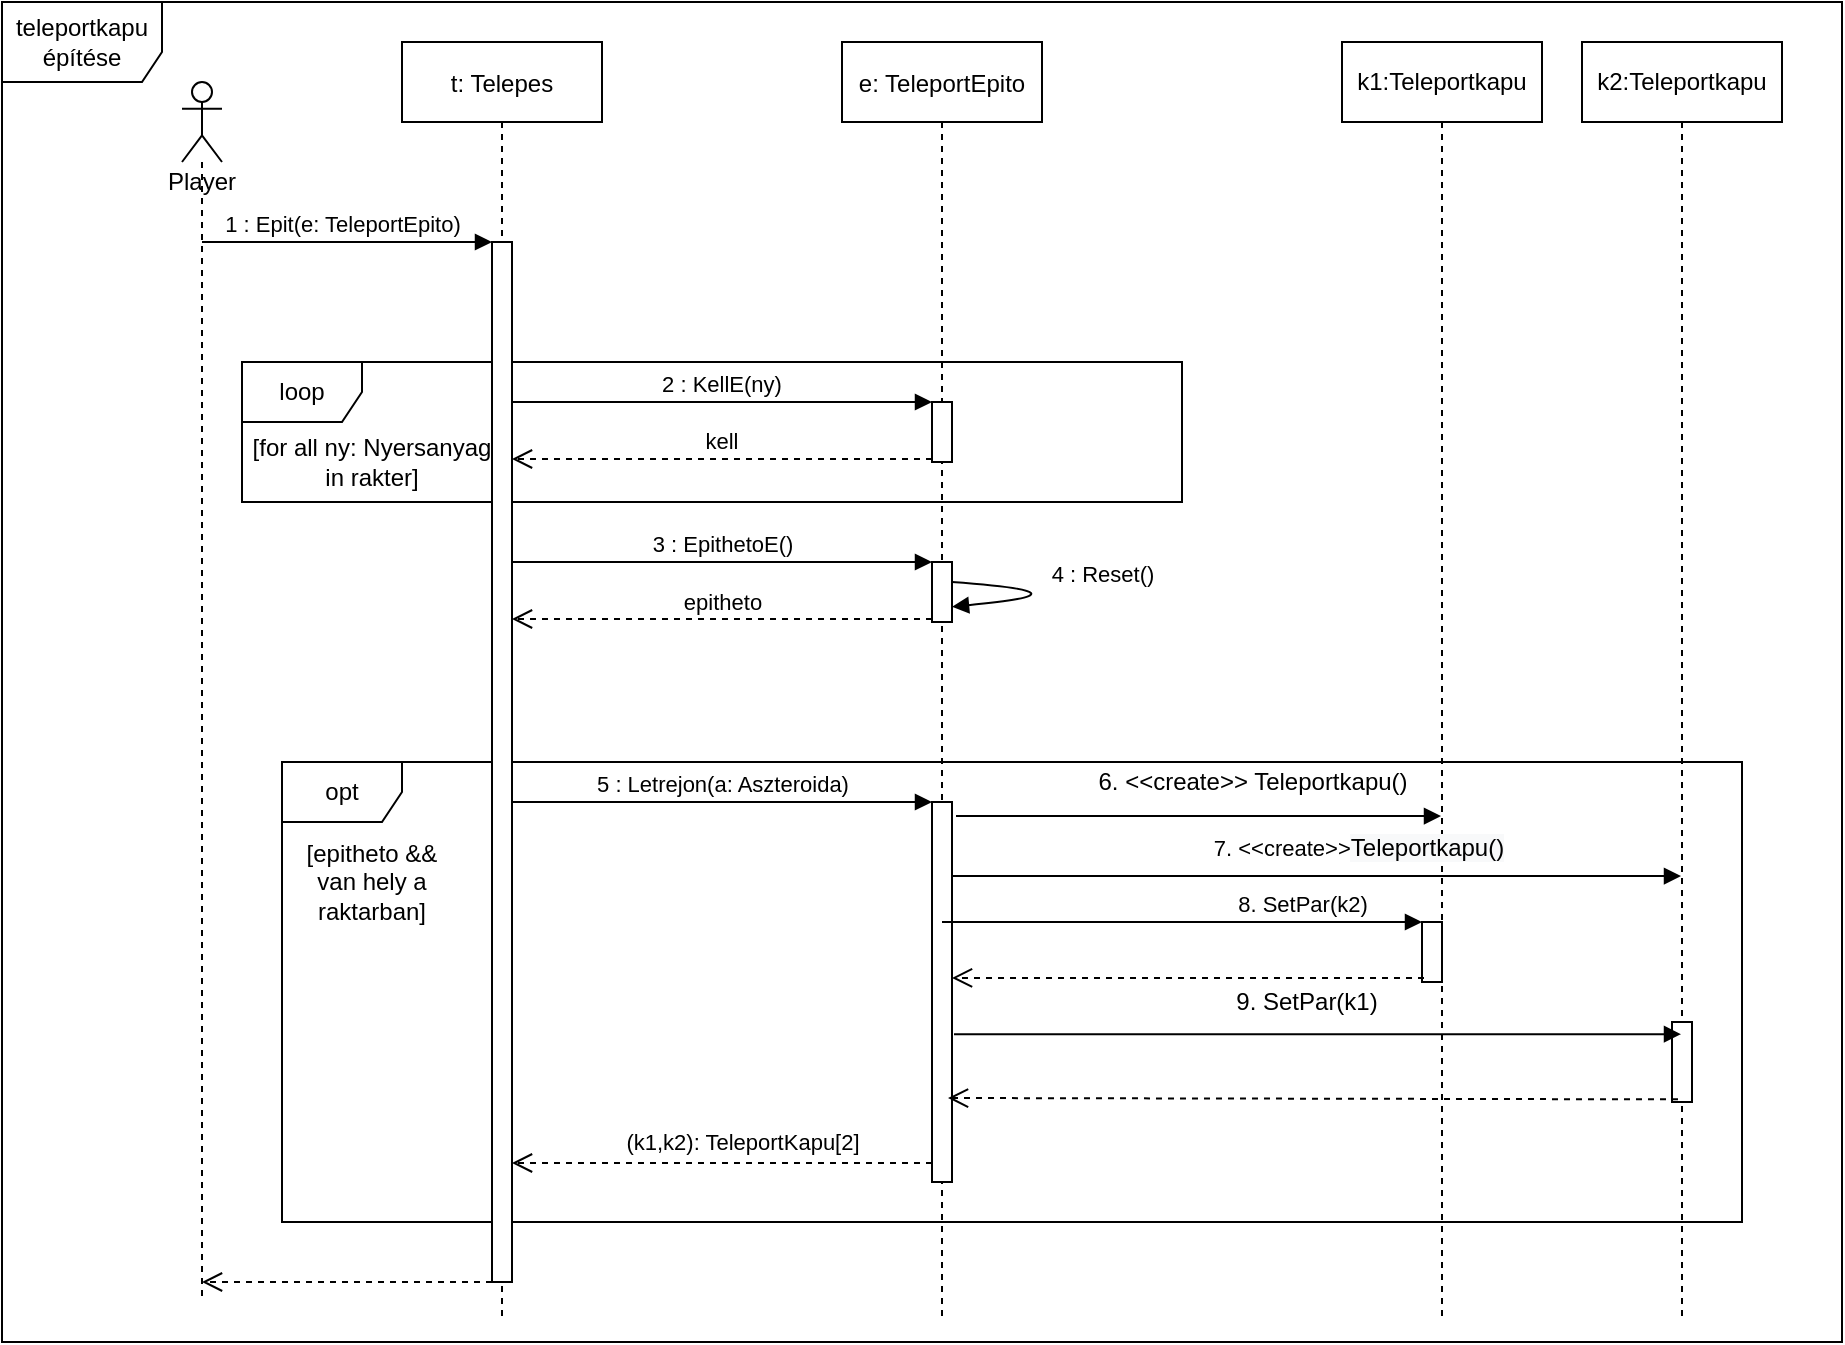 <mxfile version="14.4.4" type="github" pages="2">
  <diagram id="UfEcpHCbDVrySbEqps7D" name="Page-2">
    <mxGraphModel dx="2436" dy="437" grid="1" gridSize="10" guides="1" tooltips="1" connect="1" arrows="1" fold="1" page="1" pageScale="1" pageWidth="1654" pageHeight="1169" math="0" shadow="0">
      <root>
        <mxCell id="_W0hZLIVAOP-aF1G-cph-0" />
        <mxCell id="_W0hZLIVAOP-aF1G-cph-1" parent="_W0hZLIVAOP-aF1G-cph-0" />
        <mxCell id="WyK5ILOvFsa9TS53uxQq-0" value="teleportkapu építése" style="shape=umlFrame;whiteSpace=wrap;html=1;width=80;height=40;" parent="_W0hZLIVAOP-aF1G-cph-1" vertex="1">
          <mxGeometry x="-80" width="920" height="670" as="geometry" />
        </mxCell>
        <mxCell id="_W0hZLIVAOP-aF1G-cph-2" value="opt" style="shape=umlFrame;whiteSpace=wrap;html=1;" parent="_W0hZLIVAOP-aF1G-cph-1" vertex="1">
          <mxGeometry x="60" y="380" width="730" height="230" as="geometry" />
        </mxCell>
        <mxCell id="_W0hZLIVAOP-aF1G-cph-3" value="3 : EpithetoE()" style="html=1;verticalAlign=bottom;endArrow=block;entryX=0;entryY=0;" parent="_W0hZLIVAOP-aF1G-cph-1" source="_W0hZLIVAOP-aF1G-cph-6" target="_W0hZLIVAOP-aF1G-cph-11" edge="1">
          <mxGeometry relative="1" as="geometry">
            <mxPoint x="170" y="260" as="sourcePoint" />
          </mxGeometry>
        </mxCell>
        <mxCell id="_W0hZLIVAOP-aF1G-cph-4" value="loop" style="shape=umlFrame;whiteSpace=wrap;html=1;" parent="_W0hZLIVAOP-aF1G-cph-1" vertex="1">
          <mxGeometry x="40" y="180" width="470" height="70" as="geometry" />
        </mxCell>
        <mxCell id="_W0hZLIVAOP-aF1G-cph-5" value="t: Telepes" style="shape=umlLifeline;perimeter=lifelinePerimeter;container=1;collapsible=0;recursiveResize=0;rounded=0;shadow=0;strokeWidth=1;" parent="_W0hZLIVAOP-aF1G-cph-1" vertex="1">
          <mxGeometry x="120" y="20" width="100" height="640" as="geometry" />
        </mxCell>
        <mxCell id="_W0hZLIVAOP-aF1G-cph-6" value="" style="html=1;points=[];perimeter=orthogonalPerimeter;" parent="_W0hZLIVAOP-aF1G-cph-5" vertex="1">
          <mxGeometry x="45" y="100" width="10" height="520" as="geometry" />
        </mxCell>
        <mxCell id="_W0hZLIVAOP-aF1G-cph-10" value="e: TeleportEpito" style="shape=umlLifeline;perimeter=lifelinePerimeter;container=1;collapsible=0;recursiveResize=0;rounded=0;shadow=0;strokeWidth=1;" parent="_W0hZLIVAOP-aF1G-cph-1" vertex="1">
          <mxGeometry x="340" y="20" width="100" height="640" as="geometry" />
        </mxCell>
        <mxCell id="_W0hZLIVAOP-aF1G-cph-11" value="" style="html=1;points=[];perimeter=orthogonalPerimeter;" parent="_W0hZLIVAOP-aF1G-cph-10" vertex="1">
          <mxGeometry x="45" y="260" width="10" height="30" as="geometry" />
        </mxCell>
        <mxCell id="_W0hZLIVAOP-aF1G-cph-12" value="" style="points=[];perimeter=orthogonalPerimeter;rounded=0;shadow=0;strokeWidth=1;" parent="_W0hZLIVAOP-aF1G-cph-10" vertex="1">
          <mxGeometry x="45" y="180" width="10" height="30" as="geometry" />
        </mxCell>
        <mxCell id="_W0hZLIVAOP-aF1G-cph-15" value="" style="html=1;points=[];perimeter=orthogonalPerimeter;" parent="_W0hZLIVAOP-aF1G-cph-10" vertex="1">
          <mxGeometry x="45" y="380" width="10" height="190" as="geometry" />
        </mxCell>
        <mxCell id="_W0hZLIVAOP-aF1G-cph-16" value="kell" style="verticalAlign=bottom;endArrow=open;dashed=1;endSize=8;exitX=0;exitY=0.95;shadow=0;strokeWidth=1;" parent="_W0hZLIVAOP-aF1G-cph-1" source="_W0hZLIVAOP-aF1G-cph-12" target="_W0hZLIVAOP-aF1G-cph-6" edge="1">
          <mxGeometry relative="1" as="geometry">
            <mxPoint x="275" y="236" as="targetPoint" />
          </mxGeometry>
        </mxCell>
        <mxCell id="_W0hZLIVAOP-aF1G-cph-17" value="2 : KellE(ny)" style="verticalAlign=bottom;endArrow=block;entryX=0;entryY=0;shadow=0;strokeWidth=1;" parent="_W0hZLIVAOP-aF1G-cph-1" source="_W0hZLIVAOP-aF1G-cph-6" target="_W0hZLIVAOP-aF1G-cph-12" edge="1">
          <mxGeometry relative="1" as="geometry">
            <mxPoint x="275" y="160" as="sourcePoint" />
            <Array as="points" />
          </mxGeometry>
        </mxCell>
        <mxCell id="_W0hZLIVAOP-aF1G-cph-18" value="[for all ny: Nyersanyag in rakter]" style="text;html=1;strokeColor=none;fillColor=none;align=center;verticalAlign=middle;whiteSpace=wrap;rounded=0;" parent="_W0hZLIVAOP-aF1G-cph-1" vertex="1">
          <mxGeometry x="40" y="220" width="130" height="20" as="geometry" />
        </mxCell>
        <mxCell id="_W0hZLIVAOP-aF1G-cph-19" value="[epitheto &amp;amp;&amp;amp; van hely a raktarban]" style="text;html=1;strokeColor=none;fillColor=none;align=center;verticalAlign=middle;whiteSpace=wrap;rounded=0;" parent="_W0hZLIVAOP-aF1G-cph-1" vertex="1">
          <mxGeometry x="70" y="430" width="70" height="20" as="geometry" />
        </mxCell>
        <mxCell id="_W0hZLIVAOP-aF1G-cph-20" value="epitheto" style="html=1;verticalAlign=bottom;endArrow=open;dashed=1;endSize=8;exitX=0;exitY=0.95;" parent="_W0hZLIVAOP-aF1G-cph-1" source="_W0hZLIVAOP-aF1G-cph-11" target="_W0hZLIVAOP-aF1G-cph-6" edge="1">
          <mxGeometry relative="1" as="geometry">
            <mxPoint x="170" y="279" as="targetPoint" />
          </mxGeometry>
        </mxCell>
        <mxCell id="_W0hZLIVAOP-aF1G-cph-23" value="1 : Epit(e: TeleportEpito)" style="verticalAlign=bottom;startArrow=none;endArrow=block;startSize=8;shadow=0;strokeWidth=1;startFill=0;" parent="_W0hZLIVAOP-aF1G-cph-1" source="oPYK4GuPaLemkLElQahe-0" edge="1">
          <mxGeometry x="-0.03" relative="1" as="geometry">
            <mxPoint x="60" y="120" as="sourcePoint" />
            <mxPoint x="165" y="120" as="targetPoint" />
            <mxPoint as="offset" />
          </mxGeometry>
        </mxCell>
        <mxCell id="_W0hZLIVAOP-aF1G-cph-26" value="" style="html=1;verticalAlign=bottom;endArrow=open;dashed=1;endSize=8;" parent="_W0hZLIVAOP-aF1G-cph-1" source="_W0hZLIVAOP-aF1G-cph-6" edge="1">
          <mxGeometry relative="1" as="geometry">
            <mxPoint x="166" y="759" as="sourcePoint" />
            <mxPoint x="20" y="640" as="targetPoint" />
            <Array as="points">
              <mxPoint x="120" y="640" />
              <mxPoint x="90" y="640" />
              <mxPoint x="60" y="640" />
            </Array>
          </mxGeometry>
        </mxCell>
        <mxCell id="_W0hZLIVAOP-aF1G-cph-29" value="5 : Letrejon(a: Aszteroida)" style="html=1;verticalAlign=bottom;endArrow=block;entryX=0;entryY=0;" parent="_W0hZLIVAOP-aF1G-cph-1" source="_W0hZLIVAOP-aF1G-cph-6" target="_W0hZLIVAOP-aF1G-cph-15" edge="1">
          <mxGeometry relative="1" as="geometry">
            <mxPoint x="315" y="600" as="sourcePoint" />
          </mxGeometry>
        </mxCell>
        <mxCell id="_W0hZLIVAOP-aF1G-cph-30" value="" style="html=1;verticalAlign=bottom;endArrow=open;dashed=1;endSize=8;exitX=0;exitY=0.95;" parent="_W0hZLIVAOP-aF1G-cph-1" source="_W0hZLIVAOP-aF1G-cph-15" target="_W0hZLIVAOP-aF1G-cph-6" edge="1">
          <mxGeometry relative="1" as="geometry">
            <mxPoint x="315" y="676" as="targetPoint" />
          </mxGeometry>
        </mxCell>
        <mxCell id="nn06zfq0ZJ4uP89F7FBS-0" value="(k1,k2): TeleportKapu[2]" style="edgeLabel;html=1;align=center;verticalAlign=middle;resizable=0;points=[];" parent="_W0hZLIVAOP-aF1G-cph-30" vertex="1" connectable="0">
          <mxGeometry x="-0.2" y="-3" relative="1" as="geometry">
            <mxPoint x="-11" y="-7.5" as="offset" />
          </mxGeometry>
        </mxCell>
        <mxCell id="_W0hZLIVAOP-aF1G-cph-36" value="k1:Teleportkapu" style="shape=umlLifeline;perimeter=lifelinePerimeter;whiteSpace=wrap;html=1;container=1;collapsible=0;recursiveResize=0;outlineConnect=0;" parent="_W0hZLIVAOP-aF1G-cph-1" vertex="1">
          <mxGeometry x="590" y="20" width="100" height="640" as="geometry" />
        </mxCell>
        <mxCell id="YBy19fuPowj5wB9xkvR2-2" value="" style="html=1;points=[];perimeter=orthogonalPerimeter;" parent="_W0hZLIVAOP-aF1G-cph-36" vertex="1">
          <mxGeometry x="40" y="440" width="10" height="30" as="geometry" />
        </mxCell>
        <mxCell id="_W0hZLIVAOP-aF1G-cph-37" value="k2:Teleportkapu" style="shape=umlLifeline;perimeter=lifelinePerimeter;whiteSpace=wrap;html=1;container=1;collapsible=0;recursiveResize=0;outlineConnect=0;" parent="_W0hZLIVAOP-aF1G-cph-1" vertex="1">
          <mxGeometry x="710" y="20" width="100" height="640" as="geometry" />
        </mxCell>
        <mxCell id="YBy19fuPowj5wB9xkvR2-1" value="" style="html=1;points=[];perimeter=orthogonalPerimeter;" parent="_W0hZLIVAOP-aF1G-cph-37" vertex="1">
          <mxGeometry x="45" y="490" width="10" height="40" as="geometry" />
        </mxCell>
        <mxCell id="_W0hZLIVAOP-aF1G-cph-38" value="" style="html=1;verticalAlign=bottom;endArrow=block;" parent="_W0hZLIVAOP-aF1G-cph-1" edge="1">
          <mxGeometry x="0.079" y="10" width="80" relative="1" as="geometry">
            <mxPoint x="390" y="460" as="sourcePoint" />
            <mxPoint x="630" y="460.0" as="targetPoint" />
            <mxPoint as="offset" />
          </mxGeometry>
        </mxCell>
        <mxCell id="_W0hZLIVAOP-aF1G-cph-39" value="8. SetPar(k2)" style="html=1;verticalAlign=bottom;endArrow=block;exitX=1.1;exitY=0.611;exitDx=0;exitDy=0;exitPerimeter=0;" parent="_W0hZLIVAOP-aF1G-cph-1" source="_W0hZLIVAOP-aF1G-cph-15" target="_W0hZLIVAOP-aF1G-cph-37" edge="1">
          <mxGeometry x="-0.043" y="56" width="80" relative="1" as="geometry">
            <mxPoint x="400" y="440" as="sourcePoint" />
            <mxPoint x="659.5" y="440" as="targetPoint" />
            <mxPoint as="offset" />
          </mxGeometry>
        </mxCell>
        <mxCell id="_W0hZLIVAOP-aF1G-cph-40" value="9. SetPar(k1)" style="text;html=1;align=center;verticalAlign=middle;resizable=0;points=[];autosize=1;" parent="_W0hZLIVAOP-aF1G-cph-1" vertex="1">
          <mxGeometry x="527" y="490" width="90" height="20" as="geometry" />
        </mxCell>
        <mxCell id="_W0hZLIVAOP-aF1G-cph-41" value="4 : Reset()" style="html=1;verticalAlign=bottom;endArrow=block;exitX=0.55;exitY=0.289;exitDx=0;exitDy=0;exitPerimeter=0;entryX=1;entryY=0.733;entryDx=0;entryDy=0;entryPerimeter=0;curved=1;" parent="_W0hZLIVAOP-aF1G-cph-1" edge="1">
          <mxGeometry relative="1" as="geometry">
            <mxPoint x="395" y="290.0" as="sourcePoint" />
            <mxPoint x="395" y="302.35" as="targetPoint" />
            <Array as="points">
              <mxPoint x="470" y="295.36" />
            </Array>
          </mxGeometry>
        </mxCell>
        <mxCell id="_W0hZLIVAOP-aF1G-cph-44" value="" style="html=1;verticalAlign=bottom;endArrow=block;exitX=1.2;exitY=0.037;exitDx=0;exitDy=0;exitPerimeter=0;" parent="_W0hZLIVAOP-aF1G-cph-1" source="_W0hZLIVAOP-aF1G-cph-15" target="_W0hZLIVAOP-aF1G-cph-36" edge="1">
          <mxGeometry x="0.079" y="10" width="80" relative="1" as="geometry">
            <mxPoint x="400" y="411" as="sourcePoint" />
            <mxPoint x="641.02" y="402.01" as="targetPoint" />
            <mxPoint as="offset" />
          </mxGeometry>
        </mxCell>
        <mxCell id="_W0hZLIVAOP-aF1G-cph-45" value="7. &amp;lt;&amp;lt;create&amp;gt;&amp;gt;&lt;span style=&quot;font-size: 12px ; background-color: rgb(248 , 249 , 250)&quot;&gt;Teleportkapu()&lt;/span&gt;" style="html=1;verticalAlign=bottom;endArrow=block;exitX=1;exitY=0.195;exitDx=0;exitDy=0;exitPerimeter=0;" parent="_W0hZLIVAOP-aF1G-cph-1" source="_W0hZLIVAOP-aF1G-cph-15" target="_W0hZLIVAOP-aF1G-cph-37" edge="1">
          <mxGeometry x="0.11" y="5" width="80" relative="1" as="geometry">
            <mxPoint x="401" y="425" as="sourcePoint" />
            <mxPoint x="766.5" y="429" as="targetPoint" />
            <mxPoint as="offset" />
          </mxGeometry>
        </mxCell>
        <mxCell id="oPYK4GuPaLemkLElQahe-0" value="Player" style="shape=umlLifeline;participant=umlActor;perimeter=lifelinePerimeter;whiteSpace=wrap;html=1;container=1;collapsible=0;recursiveResize=0;verticalAlign=top;spacingTop=36;outlineConnect=0;" parent="_W0hZLIVAOP-aF1G-cph-1" vertex="1">
          <mxGeometry x="10" y="40" width="20" height="610" as="geometry" />
        </mxCell>
        <mxCell id="YBy19fuPowj5wB9xkvR2-3" value="" style="html=1;verticalAlign=bottom;endArrow=open;dashed=1;endSize=8;exitX=0.1;exitY=0.933;exitDx=0;exitDy=0;exitPerimeter=0;" parent="_W0hZLIVAOP-aF1G-cph-1" source="YBy19fuPowj5wB9xkvR2-2" target="_W0hZLIVAOP-aF1G-cph-15" edge="1">
          <mxGeometry relative="1" as="geometry">
            <mxPoint x="785" y="440" as="sourcePoint" />
            <mxPoint x="400" y="488" as="targetPoint" />
          </mxGeometry>
        </mxCell>
        <mxCell id="YBy19fuPowj5wB9xkvR2-4" value="" style="html=1;verticalAlign=bottom;endArrow=open;dashed=1;endSize=8;entryX=0.53;entryY=0.825;entryDx=0;entryDy=0;entryPerimeter=0;exitX=0.3;exitY=0.967;exitDx=0;exitDy=0;exitPerimeter=0;" parent="_W0hZLIVAOP-aF1G-cph-1" source="YBy19fuPowj5wB9xkvR2-1" target="_W0hZLIVAOP-aF1G-cph-10" edge="1">
          <mxGeometry relative="1" as="geometry">
            <mxPoint x="630" y="540" as="sourcePoint" />
            <mxPoint x="390" y="541.93" as="targetPoint" />
          </mxGeometry>
        </mxCell>
        <mxCell id="YBy19fuPowj5wB9xkvR2-5" value="6. &amp;lt;&amp;lt;create&amp;gt;&amp;gt; Teleportkapu()" style="text;html=1;align=center;verticalAlign=middle;resizable=0;points=[];autosize=1;" parent="_W0hZLIVAOP-aF1G-cph-1" vertex="1">
          <mxGeometry x="460" y="380" width="170" height="20" as="geometry" />
        </mxCell>
      </root>
    </mxGraphModel>
  </diagram>
  <diagram id="e0D1zMPyesW4Om_QQEkk" name="RÉGI">
    <mxGraphModel dx="1662" dy="794" grid="1" gridSize="10" guides="1" tooltips="1" connect="1" arrows="1" fold="1" page="1" pageScale="1" pageWidth="1654" pageHeight="1169" math="0" shadow="0">
      <root>
        <mxCell id="0" />
        <mxCell id="1" parent="0" />
        <mxCell id="oiaefqIDaloyJVjSFk9S-1" value="opt" style="shape=umlFrame;whiteSpace=wrap;html=1;" parent="1" vertex="1">
          <mxGeometry x="30" y="380" width="810" height="220" as="geometry" />
        </mxCell>
        <mxCell id="oiaefqIDaloyJVjSFk9S-2" value="3 : EpithetoE()" style="html=1;verticalAlign=bottom;endArrow=block;entryX=0;entryY=0;" parent="1" source="oiaefqIDaloyJVjSFk9S-5" target="oiaefqIDaloyJVjSFk9S-12" edge="1">
          <mxGeometry relative="1" as="geometry">
            <mxPoint x="170" y="260" as="sourcePoint" />
          </mxGeometry>
        </mxCell>
        <mxCell id="oiaefqIDaloyJVjSFk9S-3" value="loop" style="shape=umlFrame;whiteSpace=wrap;html=1;" parent="1" vertex="1">
          <mxGeometry x="40" y="180" width="470" height="70" as="geometry" />
        </mxCell>
        <mxCell id="oiaefqIDaloyJVjSFk9S-4" value="t: Telepes" style="shape=umlLifeline;perimeter=lifelinePerimeter;container=1;collapsible=0;recursiveResize=0;rounded=0;shadow=0;strokeWidth=1;" parent="1" vertex="1">
          <mxGeometry x="120" y="20" width="100" height="820" as="geometry" />
        </mxCell>
        <mxCell id="oiaefqIDaloyJVjSFk9S-5" value="" style="html=1;points=[];perimeter=orthogonalPerimeter;" parent="oiaefqIDaloyJVjSFk9S-4" vertex="1">
          <mxGeometry x="45" y="110" width="10" height="510" as="geometry" />
        </mxCell>
        <mxCell id="oiaefqIDaloyJVjSFk9S-11" value="e: TeleportEpito" style="shape=umlLifeline;perimeter=lifelinePerimeter;container=1;collapsible=0;recursiveResize=0;rounded=0;shadow=0;strokeWidth=1;" parent="1" vertex="1">
          <mxGeometry x="340" y="20" width="100" height="800" as="geometry" />
        </mxCell>
        <mxCell id="oiaefqIDaloyJVjSFk9S-12" value="" style="html=1;points=[];perimeter=orthogonalPerimeter;" parent="oiaefqIDaloyJVjSFk9S-11" vertex="1">
          <mxGeometry x="45" y="260" width="10" height="30" as="geometry" />
        </mxCell>
        <mxCell id="oiaefqIDaloyJVjSFk9S-13" value="" style="points=[];perimeter=orthogonalPerimeter;rounded=0;shadow=0;strokeWidth=1;" parent="oiaefqIDaloyJVjSFk9S-11" vertex="1">
          <mxGeometry x="45" y="180" width="10" height="30" as="geometry" />
        </mxCell>
        <mxCell id="oiaefqIDaloyJVjSFk9S-14" value="" style="html=1;points=[];perimeter=orthogonalPerimeter;" parent="oiaefqIDaloyJVjSFk9S-11" vertex="1">
          <mxGeometry x="45" y="380" width="10" height="170" as="geometry" />
        </mxCell>
        <mxCell id="oiaefqIDaloyJVjSFk9S-15" value="kell" style="verticalAlign=bottom;endArrow=open;dashed=1;endSize=8;exitX=0;exitY=0.95;shadow=0;strokeWidth=1;" parent="1" source="oiaefqIDaloyJVjSFk9S-13" target="oiaefqIDaloyJVjSFk9S-5" edge="1">
          <mxGeometry relative="1" as="geometry">
            <mxPoint x="275" y="236" as="targetPoint" />
          </mxGeometry>
        </mxCell>
        <mxCell id="oiaefqIDaloyJVjSFk9S-16" value="2 : KellE(ny)" style="verticalAlign=bottom;endArrow=block;entryX=0;entryY=0;shadow=0;strokeWidth=1;" parent="1" source="oiaefqIDaloyJVjSFk9S-5" target="oiaefqIDaloyJVjSFk9S-13" edge="1">
          <mxGeometry relative="1" as="geometry">
            <mxPoint x="275" y="160" as="sourcePoint" />
            <Array as="points" />
          </mxGeometry>
        </mxCell>
        <mxCell id="oiaefqIDaloyJVjSFk9S-17" value="[for all ny: Nyersanyag in rakter]" style="text;html=1;strokeColor=none;fillColor=none;align=center;verticalAlign=middle;whiteSpace=wrap;rounded=0;" parent="1" vertex="1">
          <mxGeometry x="40" y="220" width="130" height="20" as="geometry" />
        </mxCell>
        <mxCell id="oiaefqIDaloyJVjSFk9S-18" value="[epitheto &amp;amp;&amp;amp; van hely a raktarban]" style="text;html=1;strokeColor=none;fillColor=none;align=center;verticalAlign=middle;whiteSpace=wrap;rounded=0;" parent="1" vertex="1">
          <mxGeometry x="40" y="430" width="81" height="20" as="geometry" />
        </mxCell>
        <mxCell id="oiaefqIDaloyJVjSFk9S-19" value="epitheto" style="html=1;verticalAlign=bottom;endArrow=open;dashed=1;endSize=8;exitX=0;exitY=0.95;" parent="1" source="oiaefqIDaloyJVjSFk9S-12" target="oiaefqIDaloyJVjSFk9S-5" edge="1">
          <mxGeometry relative="1" as="geometry">
            <mxPoint x="170" y="279" as="targetPoint" />
          </mxGeometry>
        </mxCell>
        <mxCell id="oiaefqIDaloyJVjSFk9S-20" value="1 : TeleportEpit(e: TeleportEpito)" style="verticalAlign=bottom;startArrow=none;endArrow=block;startSize=8;shadow=0;strokeWidth=1;startFill=0;" parent="1" edge="1">
          <mxGeometry relative="1" as="geometry">
            <mxPoint x="80" y="120" as="sourcePoint" />
            <mxPoint x="165" y="120" as="targetPoint" />
          </mxGeometry>
        </mxCell>
        <mxCell id="oiaefqIDaloyJVjSFk9S-21" value="" style="html=1;verticalAlign=bottom;endArrow=open;dashed=1;endSize=8;" parent="1" source="oiaefqIDaloyJVjSFk9S-5" edge="1">
          <mxGeometry relative="1" as="geometry">
            <mxPoint x="166" y="759" as="sourcePoint" />
            <mxPoint x="30" y="640" as="targetPoint" />
            <Array as="points" />
          </mxGeometry>
        </mxCell>
        <mxCell id="oiaefqIDaloyJVjSFk9S-24" value="5 : TeleportKapuLetrejon(t: Telepes)" style="html=1;verticalAlign=bottom;endArrow=block;entryX=0;entryY=0;" parent="1" source="oiaefqIDaloyJVjSFk9S-5" target="oiaefqIDaloyJVjSFk9S-14" edge="1">
          <mxGeometry relative="1" as="geometry">
            <mxPoint x="315" y="600" as="sourcePoint" />
          </mxGeometry>
        </mxCell>
        <mxCell id="oiaefqIDaloyJVjSFk9S-28" value="k1:Teleportkapu" style="shape=umlLifeline;perimeter=lifelinePerimeter;whiteSpace=wrap;html=1;container=1;collapsible=0;recursiveResize=0;outlineConnect=0;" parent="1" vertex="1">
          <mxGeometry x="590" y="20" width="100" height="790" as="geometry" />
        </mxCell>
        <mxCell id="oiaefqIDaloyJVjSFk9S-38" value="" style="html=1;points=[];perimeter=orthogonalPerimeter;" parent="oiaefqIDaloyJVjSFk9S-28" vertex="1">
          <mxGeometry x="45" y="440" width="10" height="30" as="geometry" />
        </mxCell>
        <mxCell id="oiaefqIDaloyJVjSFk9S-29" value="k2:Teleportkapu" style="shape=umlLifeline;perimeter=lifelinePerimeter;whiteSpace=wrap;html=1;container=1;collapsible=0;recursiveResize=0;outlineConnect=0;" parent="1" vertex="1">
          <mxGeometry x="710" y="20" width="100" height="780" as="geometry" />
        </mxCell>
        <mxCell id="oiaefqIDaloyJVjSFk9S-31" value="" style="html=1;verticalAlign=bottom;endArrow=block;" parent="1" target="oiaefqIDaloyJVjSFk9S-38" edge="1">
          <mxGeometry x="0.079" y="10" width="80" relative="1" as="geometry">
            <mxPoint x="390" y="460" as="sourcePoint" />
            <mxPoint x="480" y="420" as="targetPoint" />
            <mxPoint as="offset" />
          </mxGeometry>
        </mxCell>
        <mxCell id="oiaefqIDaloyJVjSFk9S-32" value="9 : SetPar(k1)" style="html=1;verticalAlign=bottom;endArrow=block;" parent="1" source="oiaefqIDaloyJVjSFk9S-14" target="oiaefqIDaloyJVjSFk9S-40" edge="1">
          <mxGeometry width="80" relative="1" as="geometry">
            <mxPoint x="400" y="440" as="sourcePoint" />
            <mxPoint x="659.5" y="440" as="targetPoint" />
          </mxGeometry>
        </mxCell>
        <mxCell id="oiaefqIDaloyJVjSFk9S-33" value="8 : SetPar(k2)" style="text;html=1;align=center;verticalAlign=middle;resizable=0;points=[];autosize=1;" parent="1" vertex="1">
          <mxGeometry x="480" y="440" width="90" height="20" as="geometry" />
        </mxCell>
        <mxCell id="oiaefqIDaloyJVjSFk9S-34" value="4 : Reset()" style="html=1;verticalAlign=bottom;endArrow=block;exitX=0.55;exitY=0.289;exitDx=0;exitDy=0;exitPerimeter=0;entryX=1;entryY=0.733;entryDx=0;entryDy=0;entryPerimeter=0;rounded=0;" parent="1" edge="1">
          <mxGeometry relative="1" as="geometry">
            <mxPoint x="395" y="290.0" as="sourcePoint" />
            <mxPoint x="395" y="302.35" as="targetPoint" />
            <Array as="points">
              <mxPoint x="450" y="290" />
              <mxPoint x="450" y="302" />
            </Array>
          </mxGeometry>
        </mxCell>
        <mxCell id="oiaefqIDaloyJVjSFk9S-35" value="" style="html=1;verticalAlign=bottom;endArrow=block;" parent="1" source="oiaefqIDaloyJVjSFk9S-14" edge="1">
          <mxGeometry x="0.079" y="10" width="80" relative="1" as="geometry">
            <mxPoint x="400" y="411" as="sourcePoint" />
            <mxPoint x="646.5" y="411" as="targetPoint" />
            <mxPoint as="offset" />
          </mxGeometry>
        </mxCell>
        <mxCell id="oiaefqIDaloyJVjSFk9S-36" value="7 : &amp;lt;&amp;lt;create&amp;gt;&amp;gt;" style="html=1;verticalAlign=bottom;endArrow=block;exitX=1.233;exitY=0.224;exitDx=0;exitDy=0;exitPerimeter=0;" parent="1" source="oiaefqIDaloyJVjSFk9S-14" target="oiaefqIDaloyJVjSFk9S-29" edge="1">
          <mxGeometry x="0.026" width="80" relative="1" as="geometry">
            <mxPoint x="404" y="429" as="sourcePoint" />
            <mxPoint x="766.5" y="429" as="targetPoint" />
            <mxPoint as="offset" />
          </mxGeometry>
        </mxCell>
        <mxCell id="oiaefqIDaloyJVjSFk9S-37" value="6 : &amp;lt;&amp;lt;create&amp;gt;&amp;gt;" style="text;html=1;align=center;verticalAlign=middle;resizable=0;points=[];autosize=1;" parent="1" vertex="1">
          <mxGeometry x="527" y="392.75" width="90" height="20" as="geometry" />
        </mxCell>
        <mxCell id="oiaefqIDaloyJVjSFk9S-39" value="" style="html=1;verticalAlign=bottom;endArrow=open;dashed=1;endSize=8;exitX=-0.1;exitY=0.98;exitDx=0;exitDy=0;exitPerimeter=0;" parent="1" source="oiaefqIDaloyJVjSFk9S-38" edge="1">
          <mxGeometry relative="1" as="geometry">
            <mxPoint x="410" y="460" as="sourcePoint" />
            <mxPoint x="395" y="489" as="targetPoint" />
          </mxGeometry>
        </mxCell>
        <mxCell id="oiaefqIDaloyJVjSFk9S-40" value="" style="html=1;points=[];perimeter=orthogonalPerimeter;" parent="1" vertex="1">
          <mxGeometry x="755" y="510" width="10" height="30" as="geometry" />
        </mxCell>
        <mxCell id="oiaefqIDaloyJVjSFk9S-41" value="" style="html=1;verticalAlign=bottom;endArrow=open;dashed=1;endSize=8;" parent="1" source="oiaefqIDaloyJVjSFk9S-40" edge="1">
          <mxGeometry relative="1" as="geometry">
            <mxPoint x="410" y="460" as="sourcePoint" />
            <mxPoint x="394" y="541" as="targetPoint" />
          </mxGeometry>
        </mxCell>
        <mxCell id="ulucv-4kMfC91uOQDC_V-1" value="(k1,k2): TeleportKapu[2]" style="html=1;verticalAlign=bottom;endArrow=open;dashed=1;endSize=8;" parent="1" target="oiaefqIDaloyJVjSFk9S-5" edge="1">
          <mxGeometry relative="1" as="geometry">
            <mxPoint x="390" y="560" as="sourcePoint" />
            <mxPoint x="310" y="560" as="targetPoint" />
          </mxGeometry>
        </mxCell>
      </root>
    </mxGraphModel>
  </diagram>
</mxfile>
